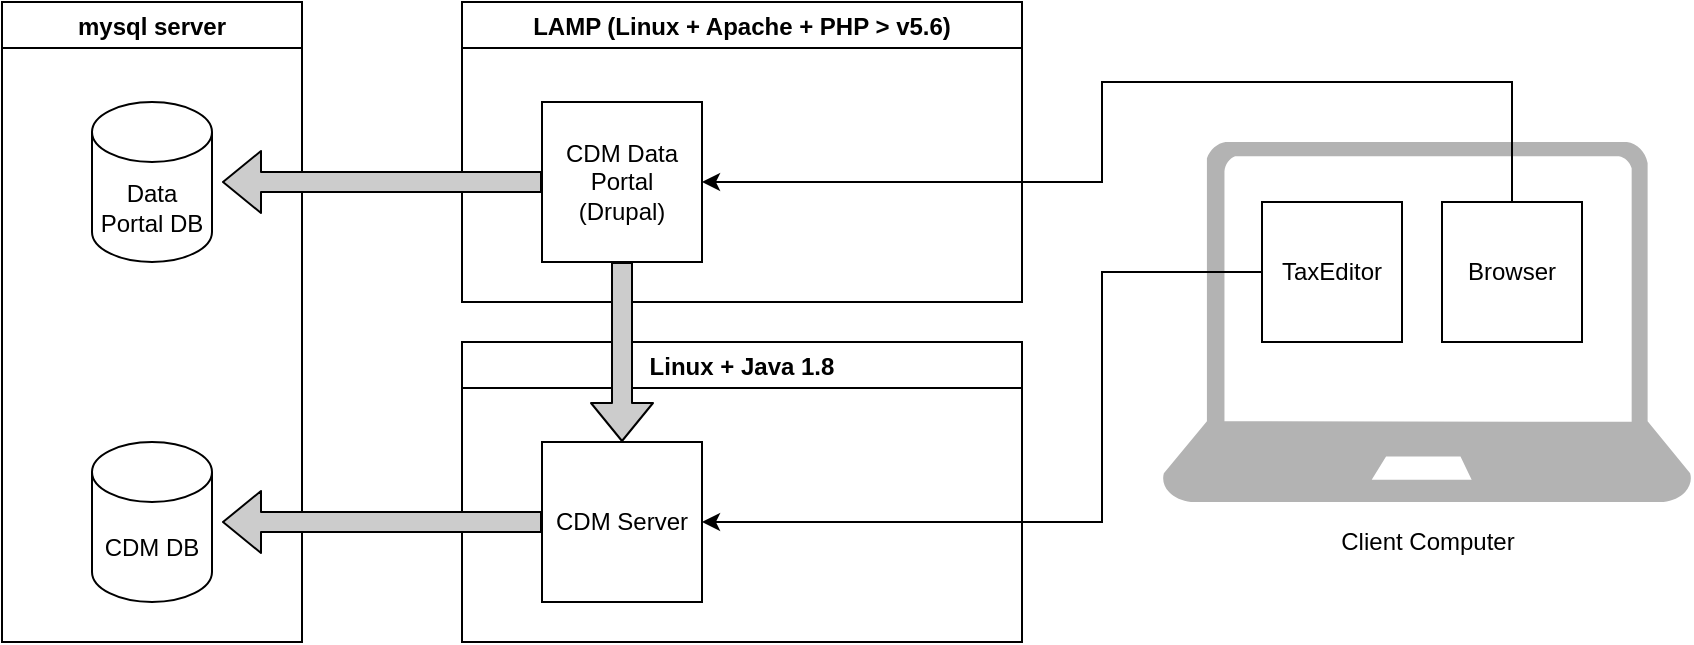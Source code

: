 <mxfile version="14.8.5"><diagram id="ov7AH6Srf-FfHyISxpUN" name="Page-1"><mxGraphModel dx="1507" dy="767" grid="1" gridSize="10" guides="1" tooltips="1" connect="1" arrows="1" fold="1" page="1" pageScale="1" pageWidth="1169" pageHeight="827" math="0" shadow="0"><root><mxCell id="0"/><mxCell id="1" parent="0"/><mxCell id="mHIXHbQDV6aeGdtQj6XJ-7" value="LAMP (Linux + Apache + PHP &gt; v5.6)" style="swimlane;fillColor=none;startSize=23;" vertex="1" parent="1"><mxGeometry x="380" y="180" width="280" height="150" as="geometry"/></mxCell><mxCell id="mHIXHbQDV6aeGdtQj6XJ-8" value="CDM Data Portal (Drupal)" style="whiteSpace=wrap;html=1;aspect=fixed;fillColor=none;" vertex="1" parent="mHIXHbQDV6aeGdtQj6XJ-7"><mxGeometry x="40" y="50" width="80" height="80" as="geometry"/></mxCell><mxCell id="mHIXHbQDV6aeGdtQj6XJ-12" value="mysql server" style="swimlane;fillColor=none;" vertex="1" parent="1"><mxGeometry x="150" y="180" width="150" height="320" as="geometry"/></mxCell><mxCell id="mHIXHbQDV6aeGdtQj6XJ-6" value="Data Portal DB" style="shape=cylinder3;whiteSpace=wrap;html=1;boundedLbl=1;backgroundOutline=1;size=15;fillColor=none;" vertex="1" parent="mHIXHbQDV6aeGdtQj6XJ-12"><mxGeometry x="45" y="50" width="60" height="80" as="geometry"/></mxCell><mxCell id="mHIXHbQDV6aeGdtQj6XJ-13" value="CDM DB" style="shape=cylinder3;whiteSpace=wrap;html=1;boundedLbl=1;backgroundOutline=1;size=15;fillColor=none;" vertex="1" parent="mHIXHbQDV6aeGdtQj6XJ-12"><mxGeometry x="45" y="220" width="60" height="80" as="geometry"/></mxCell><mxCell id="mHIXHbQDV6aeGdtQj6XJ-14" value="Linux + Java 1.8" style="swimlane;fillColor=none;startSize=23;" vertex="1" parent="1"><mxGeometry x="380" y="350" width="280" height="150" as="geometry"/></mxCell><mxCell id="mHIXHbQDV6aeGdtQj6XJ-15" value="CDM Server" style="whiteSpace=wrap;html=1;aspect=fixed;fillColor=none;" vertex="1" parent="mHIXHbQDV6aeGdtQj6XJ-14"><mxGeometry x="40" y="50" width="80" height="80" as="geometry"/></mxCell><mxCell id="mHIXHbQDV6aeGdtQj6XJ-16" value="" style="shape=flexArrow;endArrow=classic;html=1;exitX=0.5;exitY=1;exitDx=0;exitDy=0;fillColor=#CCCCCC;" edge="1" parent="1" source="mHIXHbQDV6aeGdtQj6XJ-8" target="mHIXHbQDV6aeGdtQj6XJ-15"><mxGeometry width="50" height="50" relative="1" as="geometry"><mxPoint x="560" y="520" as="sourcePoint"/><mxPoint x="610" y="470" as="targetPoint"/></mxGeometry></mxCell><mxCell id="mHIXHbQDV6aeGdtQj6XJ-18" value="" style="verticalLabelPosition=bottom;html=1;verticalAlign=top;align=center;strokeColor=none;shape=mxgraph.azure.laptop;pointerEvents=1;fillColor=#B3B3B3;" vertex="1" parent="1"><mxGeometry x="730" y="250" width="265" height="180" as="geometry"/></mxCell><mxCell id="mHIXHbQDV6aeGdtQj6XJ-25" style="edgeStyle=orthogonalEdgeStyle;rounded=0;orthogonalLoop=1;jettySize=auto;html=1;exitX=0;exitY=0.5;exitDx=0;exitDy=0;" edge="1" parent="1" source="mHIXHbQDV6aeGdtQj6XJ-19"><mxGeometry relative="1" as="geometry"><mxPoint x="500" y="440" as="targetPoint"/><Array as="points"><mxPoint x="700" y="315"/><mxPoint x="700" y="440"/></Array></mxGeometry></mxCell><mxCell id="mHIXHbQDV6aeGdtQj6XJ-19" value="TaxEditor" style="whiteSpace=wrap;html=1;aspect=fixed;fillColor=none;" vertex="1" parent="1"><mxGeometry x="780" y="280" width="70" height="70" as="geometry"/></mxCell><mxCell id="mHIXHbQDV6aeGdtQj6XJ-20" value="Client Computer" style="text;html=1;strokeColor=none;fillColor=none;align=center;verticalAlign=middle;whiteSpace=wrap;rounded=0;" vertex="1" parent="1"><mxGeometry x="792.5" y="440" width="140" height="20" as="geometry"/></mxCell><mxCell id="mHIXHbQDV6aeGdtQj6XJ-23" style="edgeStyle=orthogonalEdgeStyle;rounded=0;orthogonalLoop=1;jettySize=auto;html=1;exitX=0.5;exitY=0;exitDx=0;exitDy=0;" edge="1" parent="1" source="mHIXHbQDV6aeGdtQj6XJ-21" target="mHIXHbQDV6aeGdtQj6XJ-8"><mxGeometry relative="1" as="geometry"><Array as="points"><mxPoint x="905" y="220"/><mxPoint x="700" y="220"/><mxPoint x="700" y="270"/></Array></mxGeometry></mxCell><mxCell id="mHIXHbQDV6aeGdtQj6XJ-21" value="Browser" style="whiteSpace=wrap;html=1;aspect=fixed;fillColor=none;" vertex="1" parent="1"><mxGeometry x="870" y="280" width="70" height="70" as="geometry"/></mxCell><mxCell id="mHIXHbQDV6aeGdtQj6XJ-26" value="" style="shape=flexArrow;endArrow=classic;html=1;exitX=0;exitY=0.5;exitDx=0;exitDy=0;fillColor=#CCCCCC;" edge="1" parent="1" source="mHIXHbQDV6aeGdtQj6XJ-8"><mxGeometry width="50" height="50" relative="1" as="geometry"><mxPoint x="360" y="270" as="sourcePoint"/><mxPoint x="260" y="270" as="targetPoint"/></mxGeometry></mxCell><mxCell id="mHIXHbQDV6aeGdtQj6XJ-27" value="" style="shape=flexArrow;endArrow=classic;html=1;exitX=0;exitY=0.5;exitDx=0;exitDy=0;fillColor=#CCCCCC;" edge="1" parent="1"><mxGeometry width="50" height="50" relative="1" as="geometry"><mxPoint x="420" y="440" as="sourcePoint"/><mxPoint x="260" y="440" as="targetPoint"/></mxGeometry></mxCell></root></mxGraphModel></diagram></mxfile>